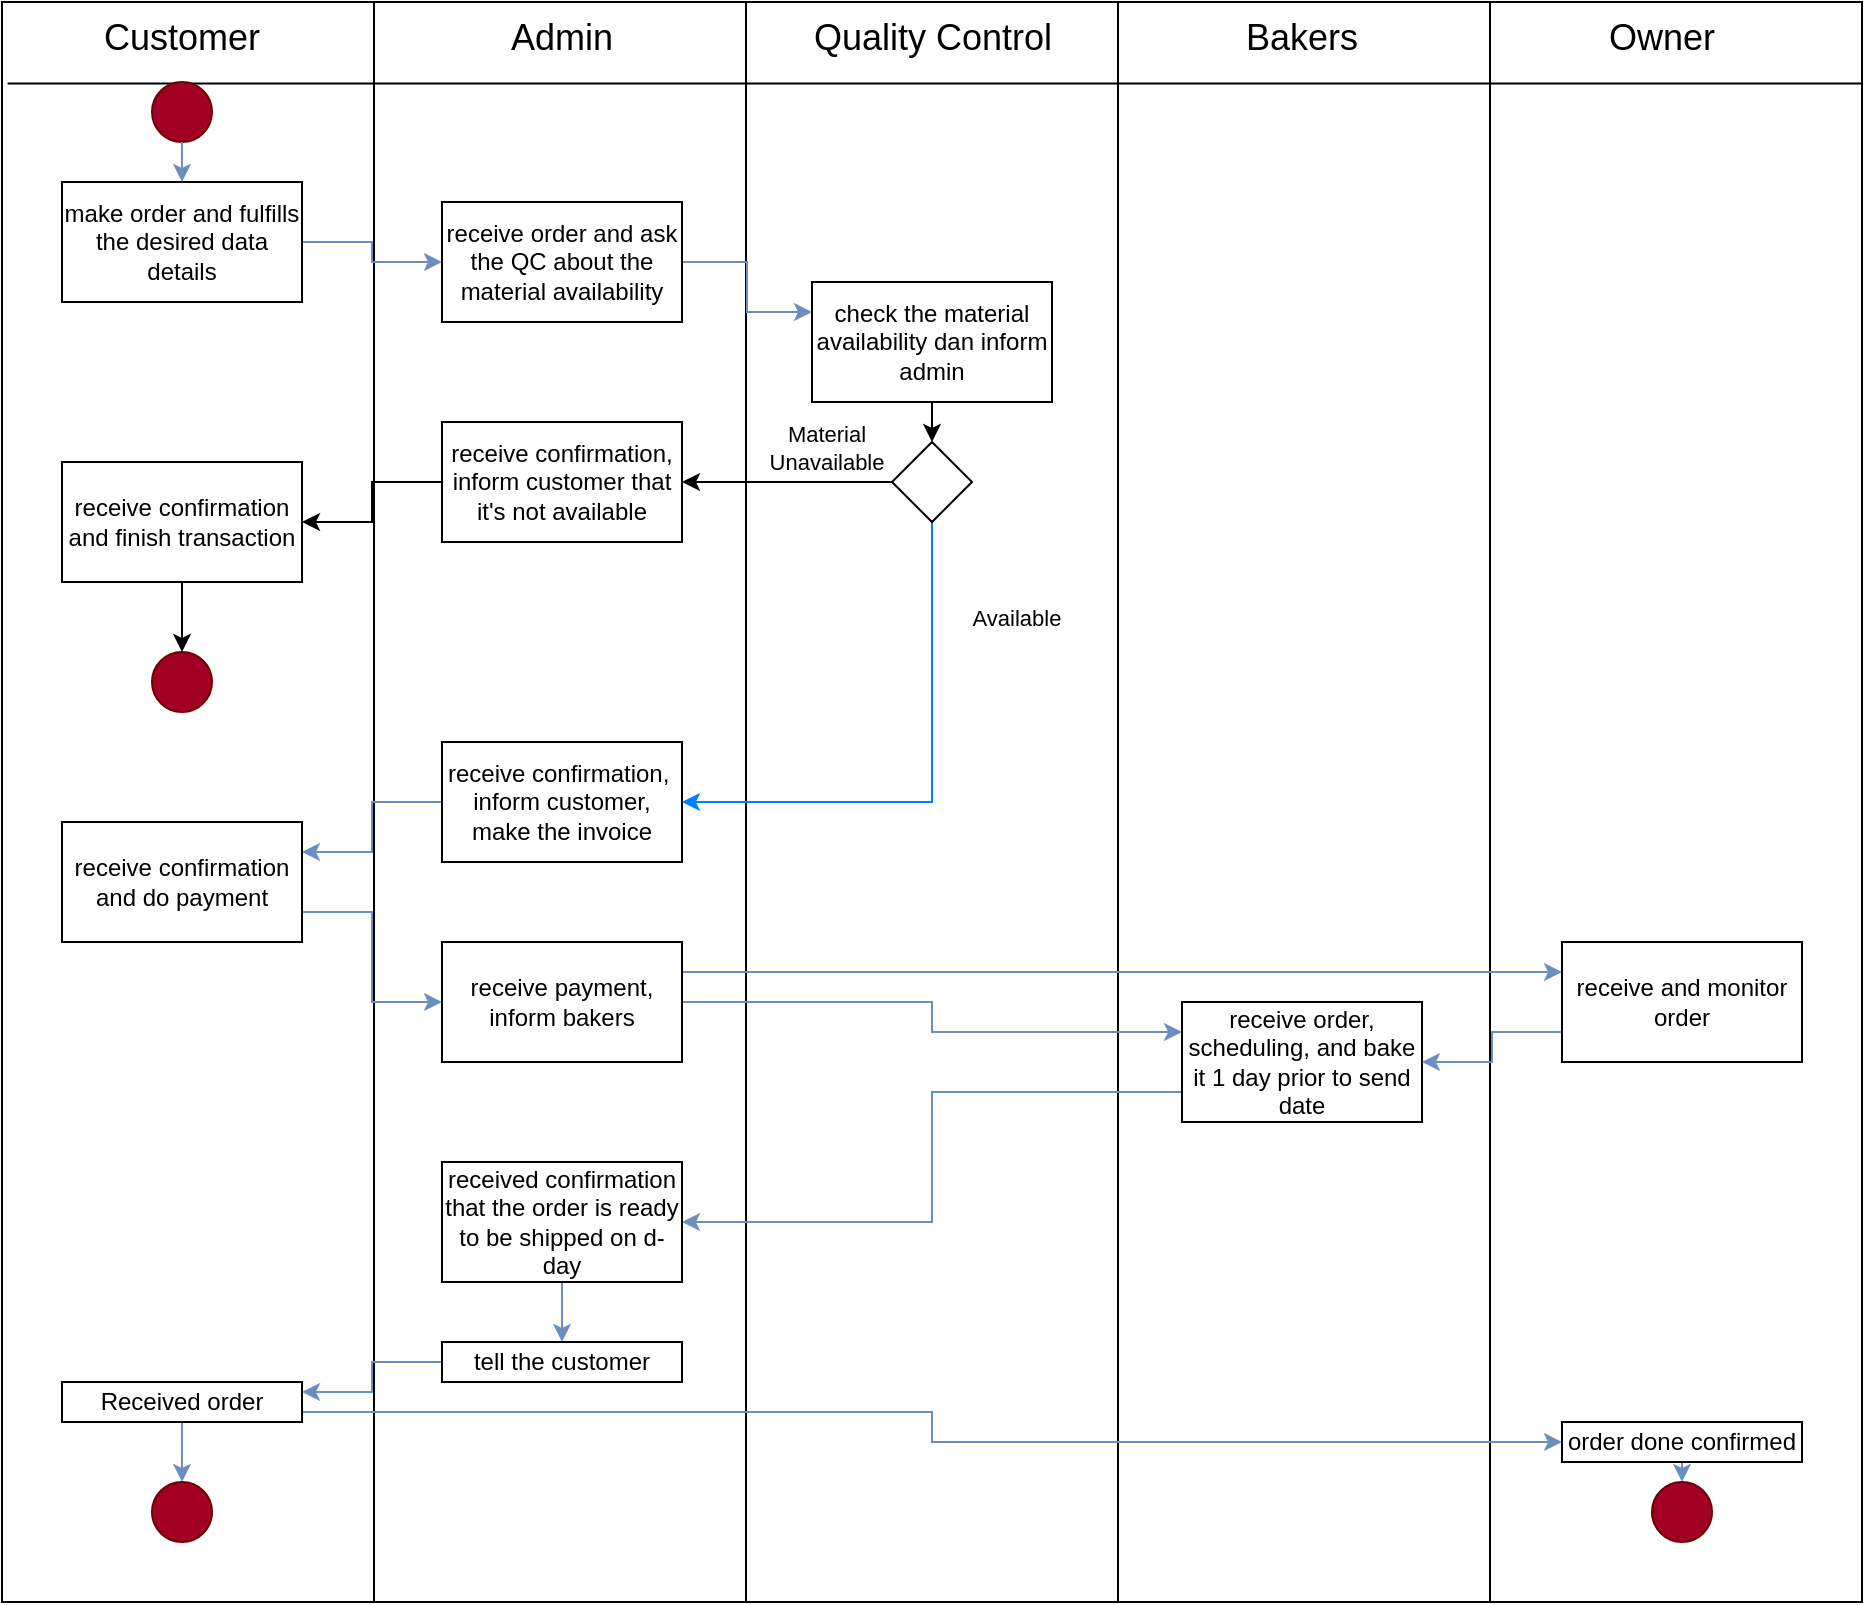 <mxfile version="22.1.11" type="google">
  <diagram name="Page-1" id="23jVx_XpDHtvs3G92Khg">
    <mxGraphModel grid="1" page="1" gridSize="10" guides="1" tooltips="1" connect="1" arrows="1" fold="1" pageScale="1" pageWidth="1100" pageHeight="850" math="0" shadow="0">
      <root>
        <mxCell id="0" />
        <mxCell id="1" parent="0" />
        <mxCell id="3djX9xKZIghsybCfASt3-6" value="" style="shape=table;startSize=0;container=1;collapsible=0;childLayout=tableLayout;" vertex="1" parent="1">
          <mxGeometry x="90" y="100" width="930" height="800" as="geometry" />
        </mxCell>
        <mxCell id="3djX9xKZIghsybCfASt3-7" value="" style="shape=tableRow;horizontal=0;startSize=0;swimlaneHead=0;swimlaneBody=0;strokeColor=inherit;top=0;left=0;bottom=0;right=0;collapsible=0;dropTarget=0;fillColor=none;points=[[0,0.5],[1,0.5]];portConstraint=eastwest;" vertex="1" parent="3djX9xKZIghsybCfASt3-6">
          <mxGeometry width="930" height="800" as="geometry" />
        </mxCell>
        <mxCell id="3djX9xKZIghsybCfASt3-8" value="" style="shape=partialRectangle;html=1;whiteSpace=wrap;connectable=0;strokeColor=inherit;overflow=hidden;fillColor=none;top=0;left=0;bottom=0;right=0;pointerEvents=1;" vertex="1" parent="3djX9xKZIghsybCfASt3-7">
          <mxGeometry width="186" height="800" as="geometry">
            <mxRectangle width="186" height="800" as="alternateBounds" />
          </mxGeometry>
        </mxCell>
        <mxCell id="3djX9xKZIghsybCfASt3-9" value="" style="shape=partialRectangle;html=1;whiteSpace=wrap;connectable=0;strokeColor=inherit;overflow=hidden;fillColor=none;top=0;left=0;bottom=0;right=0;pointerEvents=1;" vertex="1" parent="3djX9xKZIghsybCfASt3-7">
          <mxGeometry x="186" width="186" height="800" as="geometry">
            <mxRectangle width="186" height="800" as="alternateBounds" />
          </mxGeometry>
        </mxCell>
        <mxCell id="3djX9xKZIghsybCfASt3-10" value="" style="shape=partialRectangle;html=1;whiteSpace=wrap;connectable=0;strokeColor=inherit;overflow=hidden;fillColor=none;top=0;left=0;bottom=0;right=0;pointerEvents=1;" vertex="1" parent="3djX9xKZIghsybCfASt3-7">
          <mxGeometry x="372" width="186" height="800" as="geometry">
            <mxRectangle width="186" height="800" as="alternateBounds" />
          </mxGeometry>
        </mxCell>
        <mxCell id="3djX9xKZIghsybCfASt3-11" value="" style="shape=partialRectangle;html=1;whiteSpace=wrap;connectable=0;strokeColor=inherit;overflow=hidden;fillColor=none;top=0;left=0;bottom=0;right=0;pointerEvents=1;" vertex="1" parent="3djX9xKZIghsybCfASt3-7">
          <mxGeometry x="558" width="186" height="800" as="geometry">
            <mxRectangle width="186" height="800" as="alternateBounds" />
          </mxGeometry>
        </mxCell>
        <mxCell id="3djX9xKZIghsybCfASt3-12" value="" style="shape=partialRectangle;html=1;whiteSpace=wrap;connectable=0;strokeColor=inherit;overflow=hidden;fillColor=none;top=0;left=0;bottom=0;right=0;pointerEvents=1;" vertex="1" parent="3djX9xKZIghsybCfASt3-7">
          <mxGeometry x="744" width="186" height="800" as="geometry">
            <mxRectangle width="186" height="800" as="alternateBounds" />
          </mxGeometry>
        </mxCell>
        <mxCell id="3djX9xKZIghsybCfASt3-30" value="" style="endArrow=none;html=1;rounded=0;exitX=0.003;exitY=0.051;exitDx=0;exitDy=0;exitPerimeter=0;entryX=1;entryY=0.051;entryDx=0;entryDy=0;entryPerimeter=0;" edge="1" parent="3djX9xKZIghsybCfASt3-6" source="3djX9xKZIghsybCfASt3-7" target="3djX9xKZIghsybCfASt3-7">
          <mxGeometry width="50" height="50" relative="1" as="geometry">
            <mxPoint x="560" y="-50" as="sourcePoint" />
            <mxPoint x="610" y="-100" as="targetPoint" />
          </mxGeometry>
        </mxCell>
        <mxCell id="3djX9xKZIghsybCfASt3-14" value="&lt;span style=&quot;font-size: 18px;&quot;&gt;Customer&lt;/span&gt;" style="text;html=1;strokeColor=none;fillColor=none;align=center;verticalAlign=middle;whiteSpace=wrap;rounded=0;" vertex="1" parent="1">
          <mxGeometry x="150" y="103" width="60" height="30" as="geometry" />
        </mxCell>
        <mxCell id="3djX9xKZIghsybCfASt3-16" value="&lt;font style=&quot;font-size: 18px;&quot;&gt;Admin&lt;/font&gt;" style="text;html=1;strokeColor=none;fillColor=none;align=center;verticalAlign=middle;whiteSpace=wrap;rounded=0;" vertex="1" parent="1">
          <mxGeometry x="340" y="103" width="60" height="30" as="geometry" />
        </mxCell>
        <mxCell id="3djX9xKZIghsybCfASt3-21" value="&lt;font style=&quot;font-size: 18px;&quot;&gt;Quality Control&lt;/font&gt;" style="text;html=1;strokeColor=none;fillColor=none;align=center;verticalAlign=middle;whiteSpace=wrap;rounded=0;" vertex="1" parent="1">
          <mxGeometry x="487.5" y="103" width="135" height="30" as="geometry" />
        </mxCell>
        <mxCell id="3djX9xKZIghsybCfASt3-24" value="&lt;font style=&quot;font-size: 18px;&quot;&gt;Bakers&lt;/font&gt;" style="text;html=1;strokeColor=none;fillColor=none;align=center;verticalAlign=middle;whiteSpace=wrap;rounded=0;" vertex="1" parent="1">
          <mxGeometry x="710" y="103" width="60" height="30" as="geometry" />
        </mxCell>
        <mxCell id="3djX9xKZIghsybCfASt3-29" value="&lt;font style=&quot;font-size: 18px;&quot;&gt;Owner&lt;/font&gt;" style="text;html=1;strokeColor=none;fillColor=none;align=center;verticalAlign=middle;whiteSpace=wrap;rounded=0;" vertex="1" parent="1">
          <mxGeometry x="890" y="103" width="60" height="30" as="geometry" />
        </mxCell>
        <mxCell id="3djX9xKZIghsybCfASt3-31" value="" style="ellipse;whiteSpace=wrap;html=1;aspect=fixed;fillColor=#a20025;strokeColor=#6F0000;fontColor=#ffffff;" vertex="1" parent="1">
          <mxGeometry x="165" y="140" width="30" height="30" as="geometry" />
        </mxCell>
        <mxCell id="3djX9xKZIghsybCfASt3-35" style="edgeStyle=orthogonalEdgeStyle;rounded=0;orthogonalLoop=1;jettySize=auto;html=1;exitX=1;exitY=0.5;exitDx=0;exitDy=0;entryX=0;entryY=0.5;entryDx=0;entryDy=0;fillColor=#dae8fc;strokeColor=#6c8ebf;" edge="1" parent="1" source="3djX9xKZIghsybCfASt3-32" target="3djX9xKZIghsybCfASt3-34">
          <mxGeometry relative="1" as="geometry" />
        </mxCell>
        <mxCell id="3djX9xKZIghsybCfASt3-32" value="make order and fulfills the desired data details" style="rounded=0;whiteSpace=wrap;html=1;" vertex="1" parent="1">
          <mxGeometry x="120" y="190" width="120" height="60" as="geometry" />
        </mxCell>
        <mxCell id="3djX9xKZIghsybCfASt3-33" style="edgeStyle=orthogonalEdgeStyle;rounded=0;orthogonalLoop=1;jettySize=auto;html=1;exitX=0.5;exitY=1;exitDx=0;exitDy=0;startArrow=none;startFill=0;fillColor=#dae8fc;strokeColor=#6c8ebf;" edge="1" parent="1" source="3djX9xKZIghsybCfASt3-31">
          <mxGeometry relative="1" as="geometry">
            <mxPoint x="180" y="190" as="targetPoint" />
            <Array as="points">
              <mxPoint x="180" y="180" />
              <mxPoint x="180" y="180" />
            </Array>
          </mxGeometry>
        </mxCell>
        <mxCell id="3djX9xKZIghsybCfASt3-38" style="edgeStyle=orthogonalEdgeStyle;rounded=0;orthogonalLoop=1;jettySize=auto;html=1;exitX=1;exitY=0.5;exitDx=0;exitDy=0;entryX=0;entryY=0.25;entryDx=0;entryDy=0;fillColor=#dae8fc;strokeColor=#6c8ebf;" edge="1" parent="1" source="3djX9xKZIghsybCfASt3-34" target="3djX9xKZIghsybCfASt3-36">
          <mxGeometry relative="1" as="geometry" />
        </mxCell>
        <mxCell id="3djX9xKZIghsybCfASt3-34" value="receive order and ask the QC about the material availability" style="rounded=0;whiteSpace=wrap;html=1;" vertex="1" parent="1">
          <mxGeometry x="310" y="200" width="120" height="60" as="geometry" />
        </mxCell>
        <mxCell id="gmhZEH0_Y6xY2Z2CHQpY-4" style="edgeStyle=orthogonalEdgeStyle;rounded=0;orthogonalLoop=1;jettySize=auto;html=1;exitX=0.5;exitY=1;exitDx=0;exitDy=0;entryX=0.5;entryY=0;entryDx=0;entryDy=0;" edge="1" parent="1" source="3djX9xKZIghsybCfASt3-36" target="sbR0SFcSQhALMuo84SFt-1">
          <mxGeometry relative="1" as="geometry" />
        </mxCell>
        <mxCell id="3djX9xKZIghsybCfASt3-36" value="check the material availability dan inform admin" style="rounded=0;whiteSpace=wrap;html=1;" vertex="1" parent="1">
          <mxGeometry x="495" y="240" width="120" height="60" as="geometry" />
        </mxCell>
        <mxCell id="3djX9xKZIghsybCfASt3-42" style="edgeStyle=orthogonalEdgeStyle;rounded=0;orthogonalLoop=1;jettySize=auto;html=1;exitX=0;exitY=0.5;exitDx=0;exitDy=0;entryX=1;entryY=0.25;entryDx=0;entryDy=0;fillColor=#dae8fc;strokeColor=#6c8ebf;" edge="1" parent="1" source="3djX9xKZIghsybCfASt3-37" target="3djX9xKZIghsybCfASt3-40">
          <mxGeometry relative="1" as="geometry" />
        </mxCell>
        <mxCell id="3djX9xKZIghsybCfASt3-37" value="receive confirmation,&amp;nbsp; inform customer, make the invoice" style="rounded=0;whiteSpace=wrap;html=1;" vertex="1" parent="1">
          <mxGeometry x="310" y="470" width="120" height="60" as="geometry" />
        </mxCell>
        <mxCell id="3djX9xKZIghsybCfASt3-44" style="edgeStyle=orthogonalEdgeStyle;rounded=0;orthogonalLoop=1;jettySize=auto;html=1;exitX=1;exitY=0.75;exitDx=0;exitDy=0;entryX=0;entryY=0.5;entryDx=0;entryDy=0;fillColor=#dae8fc;strokeColor=#6c8ebf;" edge="1" parent="1" source="3djX9xKZIghsybCfASt3-40" target="3djX9xKZIghsybCfASt3-43">
          <mxGeometry relative="1" as="geometry" />
        </mxCell>
        <mxCell id="3djX9xKZIghsybCfASt3-40" value="receive confirmation and do payment" style="rounded=0;whiteSpace=wrap;html=1;" vertex="1" parent="1">
          <mxGeometry x="120" y="510" width="120" height="60" as="geometry" />
        </mxCell>
        <mxCell id="3djX9xKZIghsybCfASt3-46" style="edgeStyle=orthogonalEdgeStyle;rounded=0;orthogonalLoop=1;jettySize=auto;html=1;exitX=1;exitY=0.5;exitDx=0;exitDy=0;entryX=0;entryY=0.25;entryDx=0;entryDy=0;fillColor=#dae8fc;strokeColor=#6c8ebf;" edge="1" parent="1" source="3djX9xKZIghsybCfASt3-43" target="3djX9xKZIghsybCfASt3-45">
          <mxGeometry relative="1" as="geometry" />
        </mxCell>
        <mxCell id="3djX9xKZIghsybCfASt3-48" style="rounded=0;orthogonalLoop=1;jettySize=auto;html=1;exitX=1;exitY=0.25;exitDx=0;exitDy=0;entryX=0;entryY=0.25;entryDx=0;entryDy=0;fillColor=#dae8fc;strokeColor=#6c8ebf;" edge="1" parent="1" source="3djX9xKZIghsybCfASt3-43" target="3djX9xKZIghsybCfASt3-47">
          <mxGeometry relative="1" as="geometry" />
        </mxCell>
        <mxCell id="3djX9xKZIghsybCfASt3-43" value="receive payment, inform bakers" style="rounded=0;whiteSpace=wrap;html=1;" vertex="1" parent="1">
          <mxGeometry x="310" y="570" width="120" height="60" as="geometry" />
        </mxCell>
        <mxCell id="3djX9xKZIghsybCfASt3-50" style="edgeStyle=orthogonalEdgeStyle;rounded=0;orthogonalLoop=1;jettySize=auto;html=1;exitX=0;exitY=0.75;exitDx=0;exitDy=0;entryX=1;entryY=0.5;entryDx=0;entryDy=0;fillColor=#dae8fc;strokeColor=#6c8ebf;" edge="1" parent="1" source="3djX9xKZIghsybCfASt3-45" target="3djX9xKZIghsybCfASt3-49">
          <mxGeometry relative="1" as="geometry" />
        </mxCell>
        <mxCell id="3djX9xKZIghsybCfASt3-45" value="receive order, scheduling, and bake it 1 day prior to send date" style="rounded=0;whiteSpace=wrap;html=1;" vertex="1" parent="1">
          <mxGeometry x="680" y="600" width="120" height="60" as="geometry" />
        </mxCell>
        <mxCell id="3djX9xKZIghsybCfASt3-59" style="edgeStyle=orthogonalEdgeStyle;rounded=0;orthogonalLoop=1;jettySize=auto;html=1;exitX=0;exitY=0.75;exitDx=0;exitDy=0;entryX=1;entryY=0.5;entryDx=0;entryDy=0;fillColor=#dae8fc;strokeColor=#6c8ebf;" edge="1" parent="1" source="3djX9xKZIghsybCfASt3-47" target="3djX9xKZIghsybCfASt3-45">
          <mxGeometry relative="1" as="geometry" />
        </mxCell>
        <mxCell id="3djX9xKZIghsybCfASt3-47" value="receive and monitor order" style="rounded=0;whiteSpace=wrap;html=1;" vertex="1" parent="1">
          <mxGeometry x="870" y="570" width="120" height="60" as="geometry" />
        </mxCell>
        <mxCell id="3djX9xKZIghsybCfASt3-53" style="edgeStyle=orthogonalEdgeStyle;rounded=0;orthogonalLoop=1;jettySize=auto;html=1;exitX=0.5;exitY=1;exitDx=0;exitDy=0;entryX=0.5;entryY=0;entryDx=0;entryDy=0;fillColor=#dae8fc;strokeColor=#6c8ebf;" edge="1" parent="1" source="3djX9xKZIghsybCfASt3-49" target="3djX9xKZIghsybCfASt3-51">
          <mxGeometry relative="1" as="geometry" />
        </mxCell>
        <mxCell id="3djX9xKZIghsybCfASt3-49" value="received confirmation that the order is ready to be shipped on d-day" style="rounded=0;whiteSpace=wrap;html=1;" vertex="1" parent="1">
          <mxGeometry x="310" y="680" width="120" height="60" as="geometry" />
        </mxCell>
        <mxCell id="3djX9xKZIghsybCfASt3-54" style="edgeStyle=orthogonalEdgeStyle;rounded=0;orthogonalLoop=1;jettySize=auto;html=1;exitX=0;exitY=0.5;exitDx=0;exitDy=0;entryX=1;entryY=0.25;entryDx=0;entryDy=0;fillColor=#dae8fc;strokeColor=#6c8ebf;" edge="1" parent="1" source="3djX9xKZIghsybCfASt3-51" target="3djX9xKZIghsybCfASt3-52">
          <mxGeometry relative="1" as="geometry" />
        </mxCell>
        <mxCell id="3djX9xKZIghsybCfASt3-51" value="tell the customer" style="rounded=0;whiteSpace=wrap;html=1;" vertex="1" parent="1">
          <mxGeometry x="310" y="770" width="120" height="20" as="geometry" />
        </mxCell>
        <mxCell id="3djX9xKZIghsybCfASt3-62" style="edgeStyle=orthogonalEdgeStyle;rounded=0;orthogonalLoop=1;jettySize=auto;html=1;exitX=0.5;exitY=1;exitDx=0;exitDy=0;fillColor=#dae8fc;strokeColor=#6c8ebf;" edge="1" parent="1" source="3djX9xKZIghsybCfASt3-52" target="3djX9xKZIghsybCfASt3-61">
          <mxGeometry relative="1" as="geometry" />
        </mxCell>
        <mxCell id="3djX9xKZIghsybCfASt3-64" style="edgeStyle=orthogonalEdgeStyle;rounded=0;orthogonalLoop=1;jettySize=auto;html=1;exitX=1;exitY=0.75;exitDx=0;exitDy=0;entryX=0;entryY=0.5;entryDx=0;entryDy=0;fillColor=#dae8fc;strokeColor=#6c8ebf;" edge="1" parent="1" source="3djX9xKZIghsybCfASt3-52" target="3djX9xKZIghsybCfASt3-63">
          <mxGeometry relative="1" as="geometry" />
        </mxCell>
        <mxCell id="3djX9xKZIghsybCfASt3-52" value="Received order" style="rounded=0;whiteSpace=wrap;html=1;" vertex="1" parent="1">
          <mxGeometry x="120" y="790" width="120" height="20" as="geometry" />
        </mxCell>
        <mxCell id="3djX9xKZIghsybCfASt3-61" value="" style="ellipse;whiteSpace=wrap;html=1;aspect=fixed;fillColor=#a20025;strokeColor=#6F0000;fontColor=#ffffff;" vertex="1" parent="1">
          <mxGeometry x="165" y="840" width="30" height="30" as="geometry" />
        </mxCell>
        <mxCell id="3djX9xKZIghsybCfASt3-66" style="edgeStyle=orthogonalEdgeStyle;rounded=0;orthogonalLoop=1;jettySize=auto;html=1;exitX=0.5;exitY=1;exitDx=0;exitDy=0;entryX=0.5;entryY=0;entryDx=0;entryDy=0;fillColor=#dae8fc;strokeColor=#6c8ebf;" edge="1" parent="1" source="3djX9xKZIghsybCfASt3-63" target="3djX9xKZIghsybCfASt3-65">
          <mxGeometry relative="1" as="geometry" />
        </mxCell>
        <mxCell id="3djX9xKZIghsybCfASt3-63" value="order done confirmed" style="rounded=0;whiteSpace=wrap;html=1;" vertex="1" parent="1">
          <mxGeometry x="870" y="810" width="120" height="20" as="geometry" />
        </mxCell>
        <mxCell id="3djX9xKZIghsybCfASt3-65" value="" style="ellipse;whiteSpace=wrap;html=1;aspect=fixed;fillColor=#a20025;strokeColor=#6F0000;fontColor=#ffffff;" vertex="1" parent="1">
          <mxGeometry x="915" y="840" width="30" height="30" as="geometry" />
        </mxCell>
        <mxCell id="gmhZEH0_Y6xY2Z2CHQpY-1" style="edgeStyle=orthogonalEdgeStyle;rounded=0;orthogonalLoop=1;jettySize=auto;html=1;exitX=0;exitY=0.5;exitDx=0;exitDy=0;" edge="1" parent="1" source="sbR0SFcSQhALMuo84SFt-1" target="sbR0SFcSQhALMuo84SFt-2">
          <mxGeometry relative="1" as="geometry" />
        </mxCell>
        <mxCell id="gmhZEH0_Y6xY2Z2CHQpY-6" style="edgeStyle=orthogonalEdgeStyle;rounded=0;orthogonalLoop=1;jettySize=auto;html=1;exitX=0.5;exitY=1;exitDx=0;exitDy=0;entryX=1;entryY=0.5;entryDx=0;entryDy=0;strokeColor=#007FFF;" edge="1" parent="1" source="sbR0SFcSQhALMuo84SFt-1" target="3djX9xKZIghsybCfASt3-37">
          <mxGeometry relative="1" as="geometry" />
        </mxCell>
        <mxCell id="sbR0SFcSQhALMuo84SFt-1" value="" style="rhombus;whiteSpace=wrap;html=1;" vertex="1" parent="1">
          <mxGeometry x="535" y="320" width="40" height="40" as="geometry" />
        </mxCell>
        <mxCell id="gmhZEH0_Y6xY2Z2CHQpY-2" style="edgeStyle=orthogonalEdgeStyle;rounded=0;orthogonalLoop=1;jettySize=auto;html=1;exitX=0;exitY=0.5;exitDx=0;exitDy=0;entryX=1;entryY=0.5;entryDx=0;entryDy=0;" edge="1" parent="1" source="sbR0SFcSQhALMuo84SFt-2" target="sbR0SFcSQhALMuo84SFt-3">
          <mxGeometry relative="1" as="geometry" />
        </mxCell>
        <mxCell id="sbR0SFcSQhALMuo84SFt-2" value="receive confirmation, inform customer that it&#39;s not available" style="rounded=0;whiteSpace=wrap;html=1;" vertex="1" parent="1">
          <mxGeometry x="310" y="310" width="120" height="60" as="geometry" />
        </mxCell>
        <mxCell id="gmhZEH0_Y6xY2Z2CHQpY-3" style="edgeStyle=orthogonalEdgeStyle;rounded=0;orthogonalLoop=1;jettySize=auto;html=1;exitX=0.5;exitY=1;exitDx=0;exitDy=0;" edge="1" parent="1" source="sbR0SFcSQhALMuo84SFt-3" target="sbR0SFcSQhALMuo84SFt-4">
          <mxGeometry relative="1" as="geometry" />
        </mxCell>
        <mxCell id="sbR0SFcSQhALMuo84SFt-3" value="receive confirmation and finish transaction" style="rounded=0;whiteSpace=wrap;html=1;" vertex="1" parent="1">
          <mxGeometry x="120" y="330" width="120" height="60" as="geometry" />
        </mxCell>
        <mxCell id="sbR0SFcSQhALMuo84SFt-4" value="" style="ellipse;whiteSpace=wrap;html=1;aspect=fixed;fillColor=#a20025;strokeColor=#6F0000;fontColor=#ffffff;" vertex="1" parent="1">
          <mxGeometry x="165" y="425" width="30" height="30" as="geometry" />
        </mxCell>
        <mxCell id="gmhZEH0_Y6xY2Z2CHQpY-7" value="&lt;span style=&quot;font-size: 11px;&quot;&gt;Available&lt;/span&gt;" style="text;html=1;strokeColor=none;fillColor=none;align=center;verticalAlign=middle;whiteSpace=wrap;rounded=0;fontSize=11;" vertex="1" parent="1">
          <mxGeometry x="575" y="400" width="45" height="15" as="geometry" />
        </mxCell>
        <mxCell id="gmhZEH0_Y6xY2Z2CHQpY-9" value="&lt;span style=&quot;font-size: 11px;&quot;&gt;Material Unavailable&lt;/span&gt;" style="text;html=1;strokeColor=none;fillColor=none;align=center;verticalAlign=middle;whiteSpace=wrap;rounded=0;fontSize=11;" vertex="1" parent="1">
          <mxGeometry x="480" y="315" width="45" height="15" as="geometry" />
        </mxCell>
      </root>
    </mxGraphModel>
  </diagram>
</mxfile>
